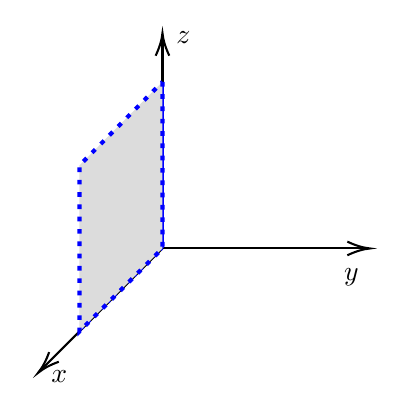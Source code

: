 

\tikzset{every picture/.style={line width=0.75pt}} %set default line width to 0.75pt        

\begin{tikzpicture}[x=0.75pt,y=0.75pt,yscale=-1,xscale=1]
%uncomment if require: \path (0,194); %set diagram left start at 0, and has height of 194

%Straight Lines [id:da6182124976756389] 
\draw    (70,118.27) -- (11.41,176.85) ;
\draw [shift={(10,178.27)}, rotate = 315] [color={rgb, 255:red, 0; green, 0; blue, 0 }  ][line width=0.75]    (10.93,-3.29) .. controls (6.95,-1.4) and (3.31,-0.3) .. (0,0) .. controls (3.31,0.3) and (6.95,1.4) .. (10.93,3.29)   ;
%Straight Lines [id:da054400357518730846] 
\draw    (70,118.27) -- (168,118.27) ;
\draw [shift={(170,118.27)}, rotate = 180] [color={rgb, 255:red, 0; green, 0; blue, 0 }  ][line width=0.75]    (10.93,-3.29) .. controls (6.95,-1.4) and (3.31,-0.3) .. (0,0) .. controls (3.31,0.3) and (6.95,1.4) .. (10.93,3.29)   ;
%Straight Lines [id:da27428028993279274] 
\draw    (70,38.27) -- (70,16.47) ;
\draw [shift={(70,14.47)}, rotate = 90] [color={rgb, 255:red, 0; green, 0; blue, 0 }  ][line width=0.75]    (10.93,-3.29) .. controls (6.95,-1.4) and (3.31,-0.3) .. (0,0) .. controls (3.31,0.3) and (6.95,1.4) .. (10.93,3.29)   ;
%Straight Lines [id:da8528491936420151] 
\draw [color={rgb, 255:red, 0; green, 0; blue, 255 }  ,draw opacity=1 ]   (70,118.27) -- (70,38.27) ;
%Straight Lines [id:da7680185255594141] 
\draw [color={rgb, 255:red, 0; green, 0; blue, 255 }  ,draw opacity=1 ] [dash pattern={on 0.84pt off 2.51pt}]  (70,118.27) -- (30,158.27) ;
%Shape: Polygon [id:ds6468536533951954] 
\draw  [color={rgb, 255:red, 0; green, 0; blue, 255 }  ,draw opacity=1 ][fill={rgb, 255:red, 220; green, 220; blue, 220 }  ,fill opacity=1 ][dash pattern={on 1.69pt off 2.76pt}][line width=1.5]  (70,38) -- (70,118.27) -- (30,158.27) -- (30,78.27) -- cycle ;

% Text Node
\draw (15,175.67) node [anchor=north west][inner sep=0.75pt]    {$x$};
% Text Node
\draw (156,126.67) node [anchor=north west][inner sep=0.75pt]    {$y$};
% Text Node
\draw (75.25,12.4) node [anchor=north west][inner sep=0.75pt]    {$z$};


\end{tikzpicture}
